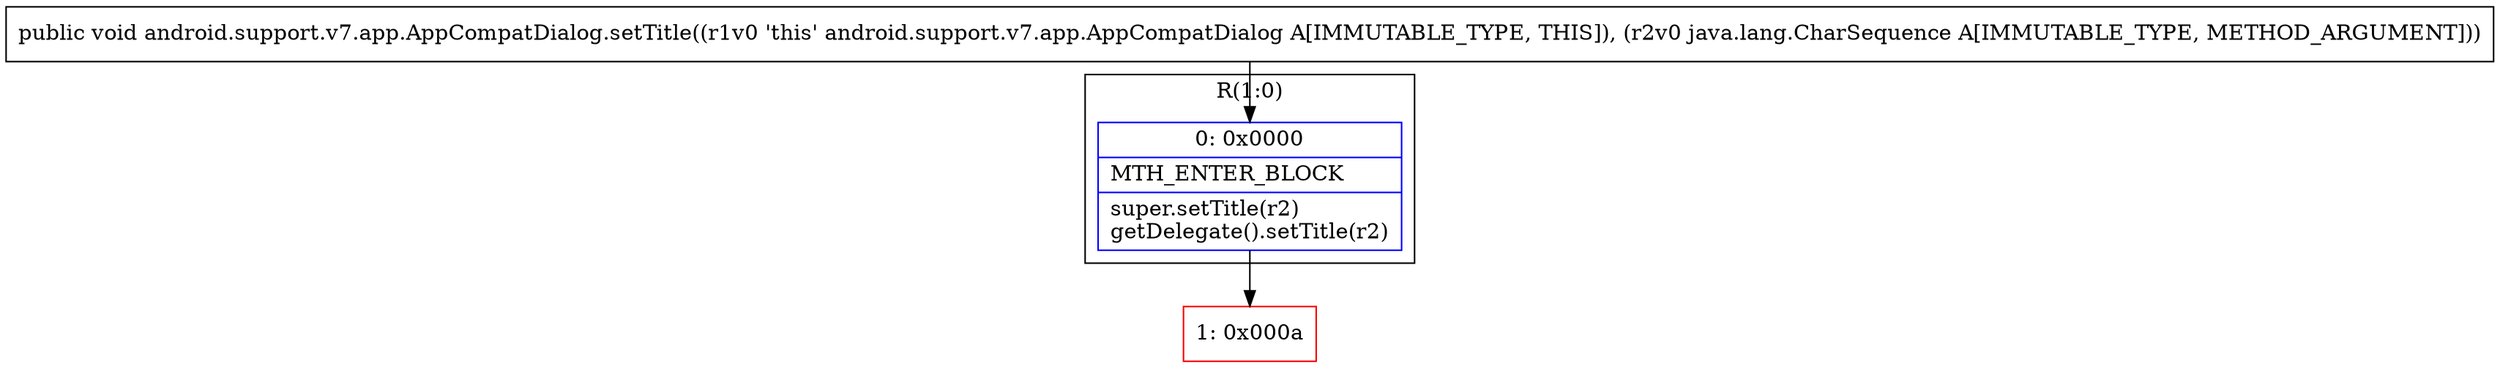 digraph "CFG forandroid.support.v7.app.AppCompatDialog.setTitle(Ljava\/lang\/CharSequence;)V" {
subgraph cluster_Region_574215720 {
label = "R(1:0)";
node [shape=record,color=blue];
Node_0 [shape=record,label="{0\:\ 0x0000|MTH_ENTER_BLOCK\l|super.setTitle(r2)\lgetDelegate().setTitle(r2)\l}"];
}
Node_1 [shape=record,color=red,label="{1\:\ 0x000a}"];
MethodNode[shape=record,label="{public void android.support.v7.app.AppCompatDialog.setTitle((r1v0 'this' android.support.v7.app.AppCompatDialog A[IMMUTABLE_TYPE, THIS]), (r2v0 java.lang.CharSequence A[IMMUTABLE_TYPE, METHOD_ARGUMENT])) }"];
MethodNode -> Node_0;
Node_0 -> Node_1;
}

